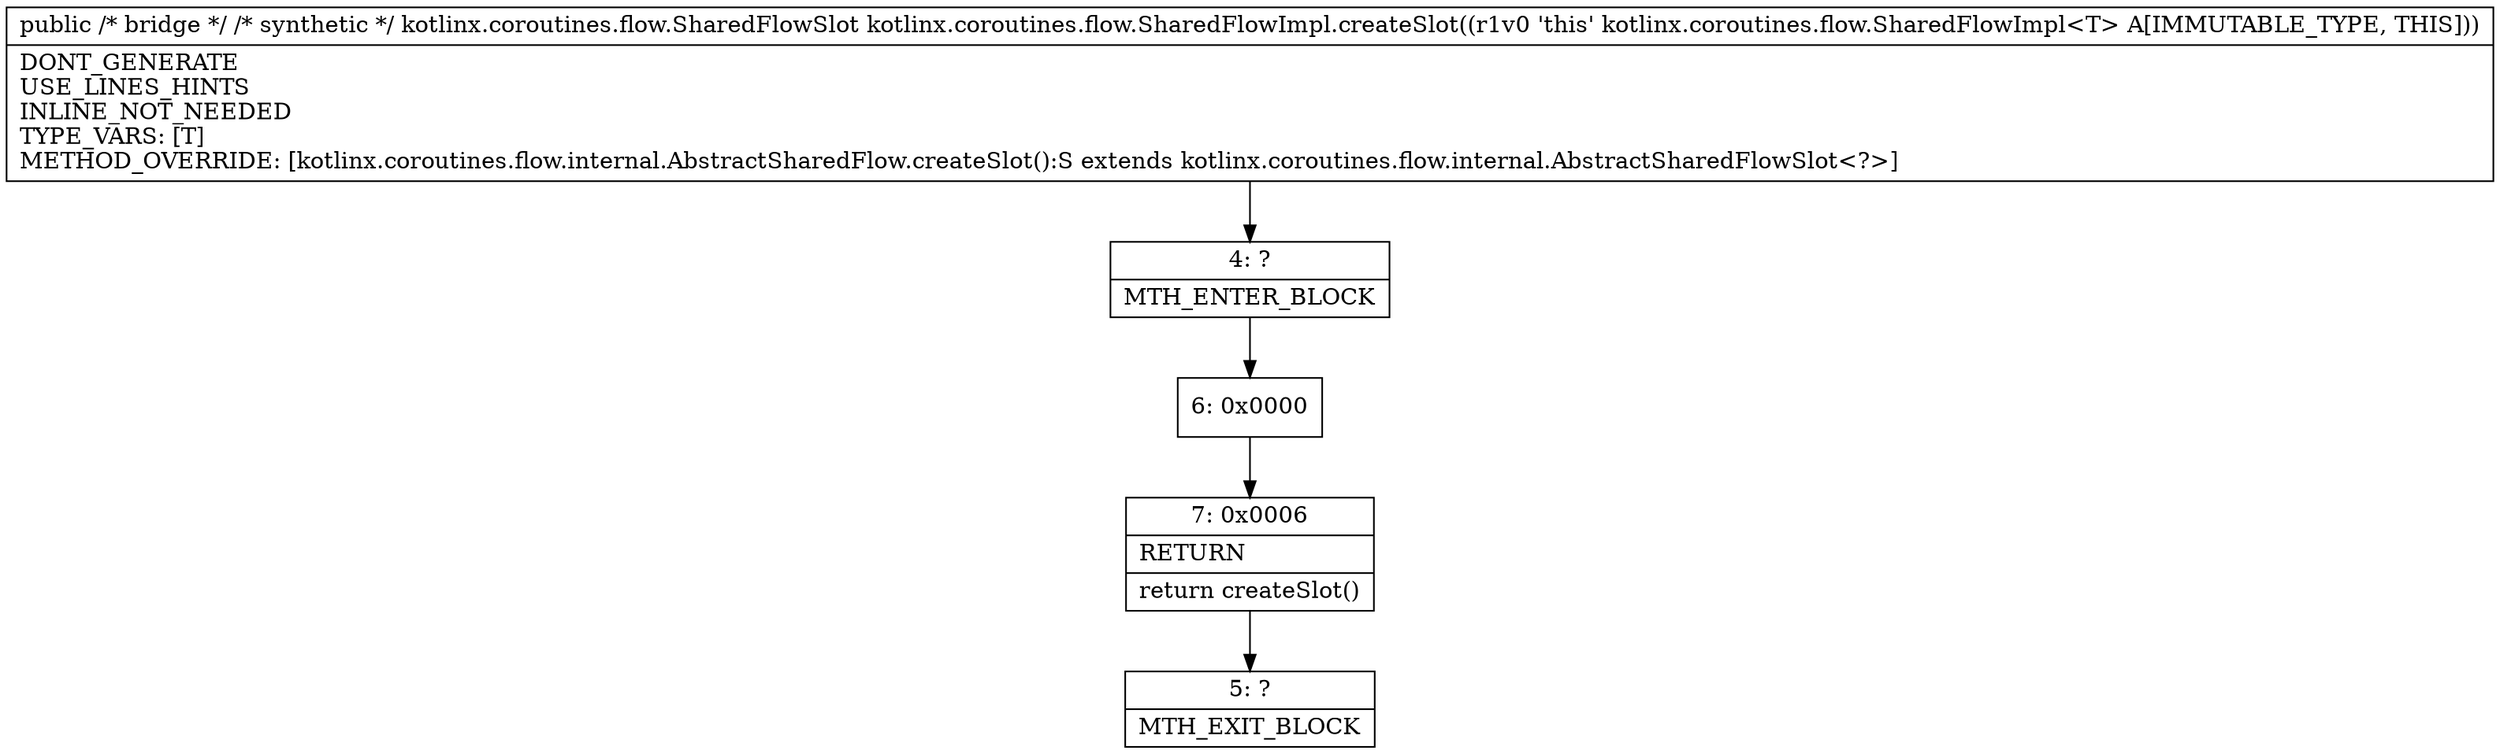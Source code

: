 digraph "CFG forkotlinx.coroutines.flow.SharedFlowImpl.createSlot()Lkotlinx\/coroutines\/flow\/internal\/AbstractSharedFlowSlot;" {
Node_4 [shape=record,label="{4\:\ ?|MTH_ENTER_BLOCK\l}"];
Node_6 [shape=record,label="{6\:\ 0x0000}"];
Node_7 [shape=record,label="{7\:\ 0x0006|RETURN\l|return createSlot()\l}"];
Node_5 [shape=record,label="{5\:\ ?|MTH_EXIT_BLOCK\l}"];
MethodNode[shape=record,label="{public \/* bridge *\/ \/* synthetic *\/ kotlinx.coroutines.flow.SharedFlowSlot kotlinx.coroutines.flow.SharedFlowImpl.createSlot((r1v0 'this' kotlinx.coroutines.flow.SharedFlowImpl\<T\> A[IMMUTABLE_TYPE, THIS]))  | DONT_GENERATE\lUSE_LINES_HINTS\lINLINE_NOT_NEEDED\lTYPE_VARS: [T]\lMETHOD_OVERRIDE: [kotlinx.coroutines.flow.internal.AbstractSharedFlow.createSlot():S extends kotlinx.coroutines.flow.internal.AbstractSharedFlowSlot\<?\>]\l}"];
MethodNode -> Node_4;Node_4 -> Node_6;
Node_6 -> Node_7;
Node_7 -> Node_5;
}

